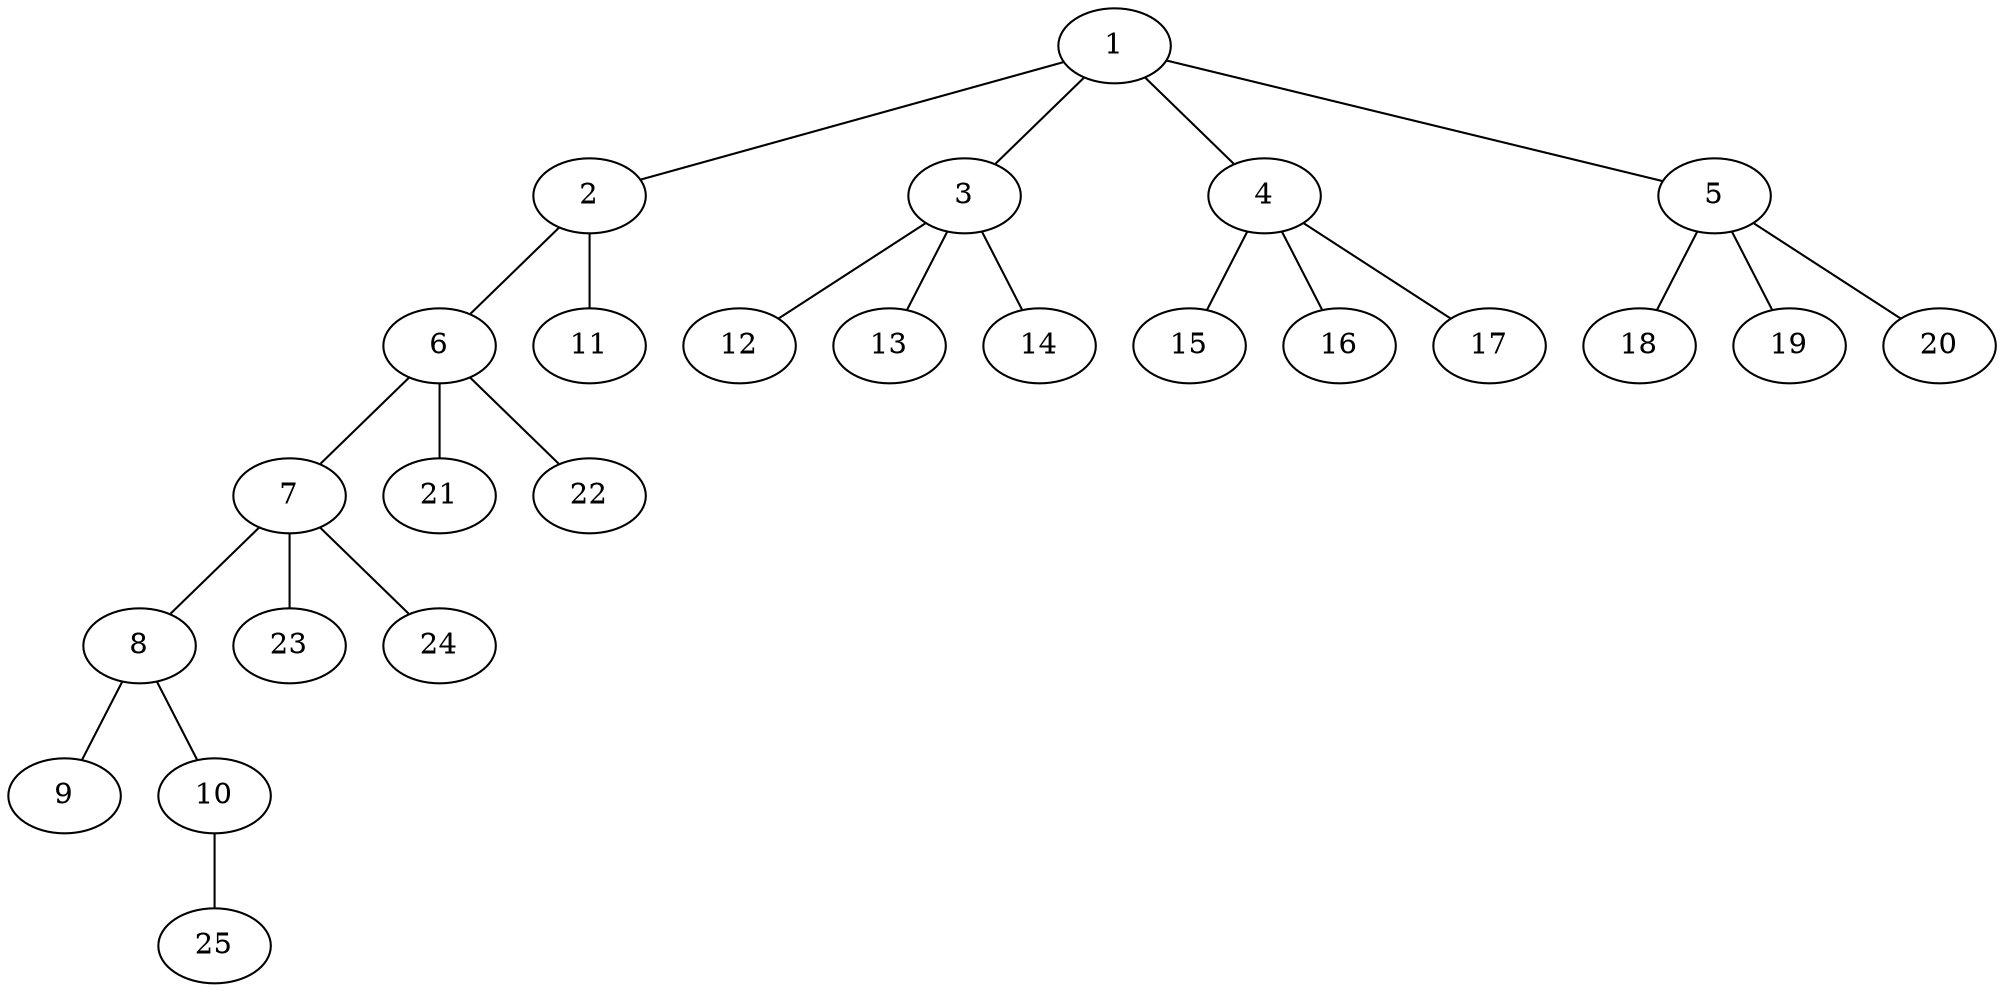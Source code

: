 graph molecule_976 {
	1	 [chem=N];
	2	 [chem=N];
	1 -- 2	 [valence=1];
	3	 [chem=C];
	1 -- 3	 [valence=1];
	4	 [chem=C];
	1 -- 4	 [valence=1];
	5	 [chem=C];
	1 -- 5	 [valence=1];
	6	 [chem=C];
	2 -- 6	 [valence=1];
	11	 [chem=H];
	2 -- 11	 [valence=1];
	12	 [chem=H];
	3 -- 12	 [valence=1];
	13	 [chem=H];
	3 -- 13	 [valence=1];
	14	 [chem=H];
	3 -- 14	 [valence=1];
	15	 [chem=H];
	4 -- 15	 [valence=1];
	16	 [chem=H];
	4 -- 16	 [valence=1];
	17	 [chem=H];
	4 -- 17	 [valence=1];
	18	 [chem=H];
	5 -- 18	 [valence=1];
	19	 [chem=H];
	5 -- 19	 [valence=1];
	20	 [chem=H];
	5 -- 20	 [valence=1];
	7	 [chem=C];
	6 -- 7	 [valence=1];
	21	 [chem=H];
	6 -- 21	 [valence=1];
	22	 [chem=H];
	6 -- 22	 [valence=1];
	8	 [chem=C];
	7 -- 8	 [valence=1];
	23	 [chem=H];
	7 -- 23	 [valence=1];
	24	 [chem=H];
	7 -- 24	 [valence=1];
	9	 [chem=O];
	8 -- 9	 [valence=2];
	10	 [chem=O];
	8 -- 10	 [valence=1];
	25	 [chem=H];
	10 -- 25	 [valence=1];
}
